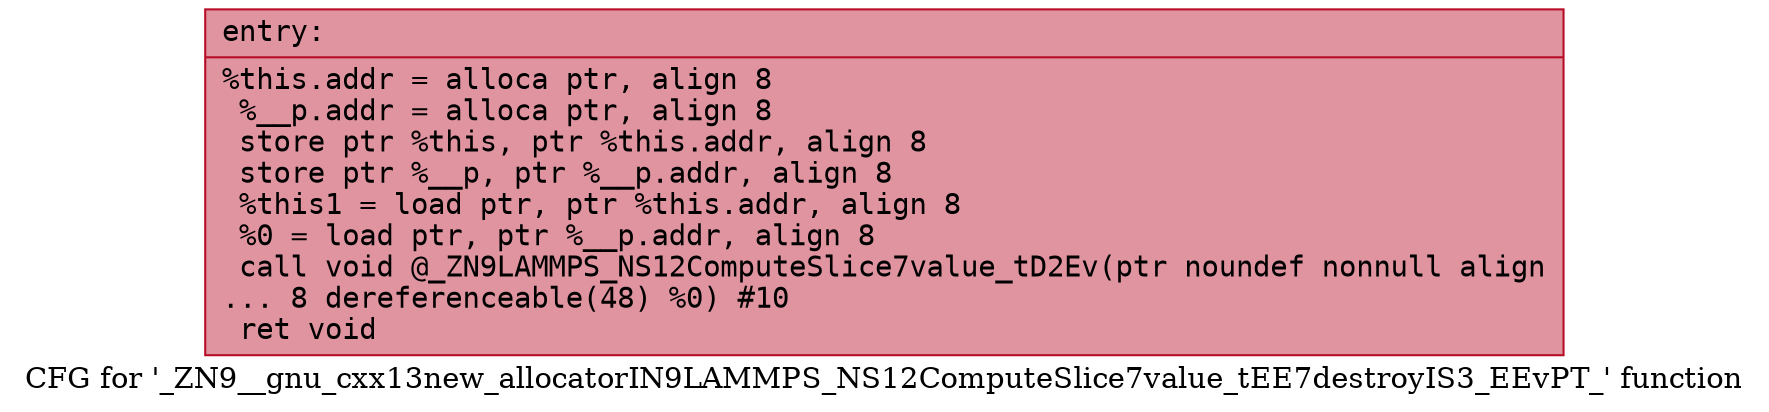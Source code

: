 digraph "CFG for '_ZN9__gnu_cxx13new_allocatorIN9LAMMPS_NS12ComputeSlice7value_tEE7destroyIS3_EEvPT_' function" {
	label="CFG for '_ZN9__gnu_cxx13new_allocatorIN9LAMMPS_NS12ComputeSlice7value_tEE7destroyIS3_EEvPT_' function";

	Node0x55810479f5f0 [shape=record,color="#b70d28ff", style=filled, fillcolor="#b70d2870" fontname="Courier",label="{entry:\l|  %this.addr = alloca ptr, align 8\l  %__p.addr = alloca ptr, align 8\l  store ptr %this, ptr %this.addr, align 8\l  store ptr %__p, ptr %__p.addr, align 8\l  %this1 = load ptr, ptr %this.addr, align 8\l  %0 = load ptr, ptr %__p.addr, align 8\l  call void @_ZN9LAMMPS_NS12ComputeSlice7value_tD2Ev(ptr noundef nonnull align\l... 8 dereferenceable(48) %0) #10\l  ret void\l}"];
}
